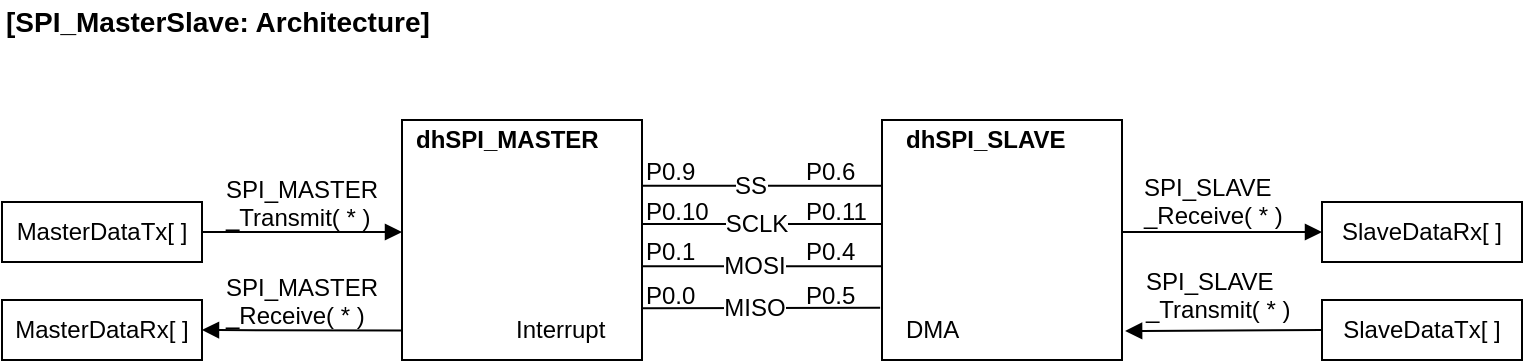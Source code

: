 <mxfile version="13.7.9" type="device" pages="5"><diagram id="0cd34823-0adc-030c-fc50-04e7ad278d8b" name="Architecture"><mxGraphModel dx="926" dy="632" grid="1" gridSize="10" guides="1" tooltips="1" connect="1" arrows="1" fold="1" page="1" pageScale="1" pageWidth="827" pageHeight="1169" background="#ffffff" math="0" shadow="0"><root><mxCell id="0"/><mxCell id="1" parent="0"/><mxCell id="77ba3788fcdbf0cc-1" value="" style="rounded=0;whiteSpace=wrap;html=1;shadow=0;glass=0;comic=0;strokeColor=#000000;strokeWidth=1;fillColor=none;fontFamily=Helvetica;fontSize=12;fontColor=#FF0000;align=center;" parent="1" vertex="1"><mxGeometry x="240" y="80" width="120" height="120" as="geometry"/></mxCell><mxCell id="77ba3788fcdbf0cc-2" value="" style="rounded=0;whiteSpace=wrap;html=1;shadow=0;glass=0;comic=0;strokeColor=#000000;strokeWidth=1;fillColor=none;fontFamily=Helvetica;fontSize=12;fontColor=#FF0000;align=center;" parent="1" vertex="1"><mxGeometry x="480" y="80" width="120" height="120" as="geometry"/></mxCell><mxCell id="77ba3788fcdbf0cc-3" value="" style="endArrow=none;html=1;strokeColor=#000000;strokeWidth=1;fontFamily=Helvetica;fontSize=12;fontColor=#FF0000;entryX=0;entryY=0.5;exitX=1;exitY=0.5;" parent="1" edge="1"><mxGeometry width="50" height="50" relative="1" as="geometry"><mxPoint x="360" y="132.047" as="sourcePoint"/><mxPoint x="480" y="132.047" as="targetPoint"/></mxGeometry></mxCell><mxCell id="77ba3788fcdbf0cc-9" value="SCLK" style="text;html=1;resizable=0;points=[];align=center;verticalAlign=middle;labelBackgroundColor=#ffffff;fontSize=12;fontFamily=Helvetica;fontColor=#000000;" parent="77ba3788fcdbf0cc-3" vertex="1" connectable="0"><mxGeometry x="-0.057" relative="1" as="geometry"><mxPoint as="offset"/></mxGeometry></mxCell><mxCell id="77ba3788fcdbf0cc-4" value="" style="endArrow=none;html=1;strokeColor=#000000;strokeWidth=1;fontFamily=Helvetica;fontSize=12;fontColor=#FF0000;entryX=-0.001;entryY=0.383;exitX=0.999;exitY=0.383;exitPerimeter=0;entryPerimeter=0;" parent="1" edge="1"><mxGeometry width="50" height="50" relative="1" as="geometry"><mxPoint x="359.767" y="112.86" as="sourcePoint"/><mxPoint x="479.767" y="112.86" as="targetPoint"/></mxGeometry></mxCell><mxCell id="77ba3788fcdbf0cc-8" value="SS" style="text;html=1;resizable=0;points=[];align=center;verticalAlign=middle;labelBackgroundColor=#ffffff;fontSize=12;fontFamily=Helvetica;fontColor=#000000;" parent="77ba3788fcdbf0cc-4" vertex="1" connectable="0"><mxGeometry x="-0.099" relative="1" as="geometry"><mxPoint as="offset"/></mxGeometry></mxCell><mxCell id="77ba3788fcdbf0cc-6" value="" style="endArrow=none;html=1;strokeColor=#000000;strokeWidth=1;fontFamily=Helvetica;fontSize=12;fontColor=#FF0000;entryX=0;entryY=0.75;exitX=1;exitY=0.75;" parent="1" edge="1"><mxGeometry width="50" height="50" relative="1" as="geometry"><mxPoint x="360" y="153.163" as="sourcePoint"/><mxPoint x="480" y="153.163" as="targetPoint"/></mxGeometry></mxCell><mxCell id="77ba3788fcdbf0cc-11" value="MOSI" style="text;html=1;resizable=0;points=[];align=center;verticalAlign=middle;labelBackgroundColor=#ffffff;fontSize=12;fontFamily=Helvetica;fontColor=#000000;" parent="77ba3788fcdbf0cc-6" vertex="1" connectable="0"><mxGeometry x="-0.072" relative="1" as="geometry"><mxPoint as="offset"/></mxGeometry></mxCell><mxCell id="77ba3788fcdbf0cc-7" value="" style="endArrow=none;html=1;strokeColor=#000000;strokeWidth=1;fontFamily=Helvetica;fontSize=12;fontColor=#FF0000;exitX=1.001;exitY=0.635;exitPerimeter=0;entryX=-0.008;entryY=0.633;entryPerimeter=0;" parent="1" edge="1"><mxGeometry width="50" height="50" relative="1" as="geometry"><mxPoint x="360.233" y="174.093" as="sourcePoint"/><mxPoint x="479.07" y="173.86" as="targetPoint"/></mxGeometry></mxCell><mxCell id="77ba3788fcdbf0cc-10" value="MISO" style="text;html=1;resizable=0;points=[];align=center;verticalAlign=middle;labelBackgroundColor=#ffffff;fontSize=12;fontFamily=Helvetica;fontColor=#000000;" parent="77ba3788fcdbf0cc-7" vertex="1" connectable="0"><mxGeometry x="-0.055" relative="1" as="geometry"><mxPoint as="offset"/></mxGeometry></mxCell><mxCell id="77ba3788fcdbf0cc-12" value="P0.9" style="text;html=1;resizable=0;points=[];autosize=1;align=left;verticalAlign=top;spacingTop=-4;fontSize=12;fontFamily=Helvetica;fontColor=#000000;" parent="1" vertex="1"><mxGeometry x="360" y="96" width="40" height="20" as="geometry"/></mxCell><mxCell id="77ba3788fcdbf0cc-13" value="P0.10" style="text;html=1;resizable=0;points=[];autosize=1;align=left;verticalAlign=top;spacingTop=-4;fontSize=12;fontFamily=Helvetica;fontColor=#000000;" parent="1" vertex="1"><mxGeometry x="360" y="116" width="50" height="20" as="geometry"/></mxCell><mxCell id="77ba3788fcdbf0cc-14" value="P0.0" style="text;html=1;resizable=0;points=[];autosize=1;align=left;verticalAlign=top;spacingTop=-4;fontSize=12;fontFamily=Helvetica;fontColor=#000000;" parent="1" vertex="1"><mxGeometry x="360" y="158" width="40" height="20" as="geometry"/></mxCell><mxCell id="77ba3788fcdbf0cc-15" value="P0.1" style="text;html=1;resizable=0;points=[];autosize=1;align=left;verticalAlign=top;spacingTop=-4;fontSize=12;fontFamily=Helvetica;fontColor=#000000;" parent="1" vertex="1"><mxGeometry x="360" y="136.116" width="40" height="20" as="geometry"/></mxCell><mxCell id="77ba3788fcdbf0cc-18" value="P0.6" style="text;html=1;resizable=0;points=[];autosize=1;align=left;verticalAlign=top;spacingTop=-4;fontSize=12;fontFamily=Helvetica;fontColor=#000000;" parent="1" vertex="1"><mxGeometry x="440" y="96" width="40" height="20" as="geometry"/></mxCell><mxCell id="77ba3788fcdbf0cc-19" value="P0.11" style="text;html=1;resizable=0;points=[];autosize=1;align=left;verticalAlign=top;spacingTop=-4;fontSize=12;fontFamily=Helvetica;fontColor=#000000;" parent="1" vertex="1"><mxGeometry x="440" y="116" width="50" height="20" as="geometry"/></mxCell><mxCell id="77ba3788fcdbf0cc-20" value="P0.5" style="text;html=1;resizable=0;points=[];autosize=1;align=left;verticalAlign=top;spacingTop=-4;fontSize=12;fontFamily=Helvetica;fontColor=#000000;" parent="1" vertex="1"><mxGeometry x="440" y="158" width="40" height="20" as="geometry"/></mxCell><mxCell id="77ba3788fcdbf0cc-21" value="P0.4" style="text;html=1;resizable=0;points=[];autosize=1;align=left;verticalAlign=top;spacingTop=-4;fontSize=12;fontFamily=Helvetica;fontColor=#000000;" parent="1" vertex="1"><mxGeometry x="440" y="136.116" width="40" height="20" as="geometry"/></mxCell><mxCell id="77ba3788fcdbf0cc-22" value="dhSPI_MASTER" style="text;html=1;resizable=0;points=[];autosize=1;align=left;verticalAlign=top;spacingTop=-4;fontSize=12;fontFamily=Helvetica;fontColor=#000000;fontStyle=1" parent="1" vertex="1"><mxGeometry x="245" y="80" width="110" height="20" as="geometry"/></mxCell><mxCell id="77ba3788fcdbf0cc-23" value="dhSPI_SLAVE" style="text;html=1;resizable=0;points=[];autosize=1;align=left;verticalAlign=top;spacingTop=-4;fontSize=12;fontFamily=Helvetica;fontColor=#000000;fontStyle=1" parent="1" vertex="1"><mxGeometry x="490" y="80" width="90" height="20" as="geometry"/></mxCell><mxCell id="77ba3788fcdbf0cc-28" style="edgeStyle=none;rounded=0;html=1;exitX=1;exitY=0.5;endArrow=block;endFill=1;jettySize=auto;orthogonalLoop=1;strokeColor=#000000;strokeWidth=1;fontFamily=Helvetica;fontSize=12;fontColor=#000000;" parent="1" source="77ba3788fcdbf0cc-24" edge="1"><mxGeometry relative="1" as="geometry"><mxPoint x="240" y="136" as="targetPoint"/></mxGeometry></mxCell><mxCell id="77ba3788fcdbf0cc-24" value="MasterDataTx[ ]" style="rounded=0;whiteSpace=wrap;html=1;shadow=0;glass=0;comic=0;strokeColor=#000000;strokeWidth=1;fillColor=none;fontFamily=Helvetica;fontSize=12;fontColor=#000000;align=center;" parent="1" vertex="1"><mxGeometry x="40" y="121" width="100" height="30" as="geometry"/></mxCell><mxCell id="77ba3788fcdbf0cc-25" value="MasterDataRx[ ]" style="rounded=0;whiteSpace=wrap;html=1;shadow=0;glass=0;comic=0;strokeColor=#000000;strokeWidth=1;fillColor=none;fontFamily=Helvetica;fontSize=12;fontColor=#000000;align=center;" parent="1" vertex="1"><mxGeometry x="40" y="170" width="100" height="30" as="geometry"/></mxCell><mxCell id="77ba3788fcdbf0cc-26" value="SlaveDataTx[ ]" style="rounded=0;whiteSpace=wrap;html=1;shadow=0;glass=0;comic=0;strokeColor=#000000;strokeWidth=1;fillColor=none;fontFamily=Helvetica;fontSize=12;fontColor=#000000;align=center;" parent="1" vertex="1"><mxGeometry x="700" y="170" width="100" height="30" as="geometry"/></mxCell><mxCell id="77ba3788fcdbf0cc-27" value="SlaveDataRx[ ]" style="rounded=0;whiteSpace=wrap;html=1;shadow=0;glass=0;comic=0;strokeColor=#000000;strokeWidth=1;fillColor=none;fontFamily=Helvetica;fontSize=12;fontColor=#000000;align=center;" parent="1" vertex="1"><mxGeometry x="700" y="121" width="100" height="30" as="geometry"/></mxCell><mxCell id="77ba3788fcdbf0cc-29" style="edgeStyle=none;rounded=0;html=1;entryX=0;entryY=0.5;endArrow=block;endFill=1;jettySize=auto;orthogonalLoop=1;strokeColor=#000000;strokeWidth=1;fontFamily=Helvetica;fontSize=12;fontColor=#000000;" parent="1" target="77ba3788fcdbf0cc-27" edge="1"><mxGeometry relative="1" as="geometry"><mxPoint x="600" y="136" as="sourcePoint"/><mxPoint x="269.724" y="146.241" as="targetPoint"/></mxGeometry></mxCell><mxCell id="77ba3788fcdbf0cc-30" style="edgeStyle=none;rounded=0;html=1;entryX=1;entryY=0.5;endArrow=block;endFill=1;jettySize=auto;orthogonalLoop=1;strokeColor=#000000;strokeWidth=1;fontFamily=Helvetica;fontSize=12;fontColor=#000000;exitX=0;exitY=0.877;exitPerimeter=0;" parent="1" source="77ba3788fcdbf0cc-1" target="77ba3788fcdbf0cc-25" edge="1"><mxGeometry relative="1" as="geometry"><mxPoint x="230" y="185" as="sourcePoint"/><mxPoint x="279.724" y="156.241" as="targetPoint"/></mxGeometry></mxCell><mxCell id="77ba3788fcdbf0cc-31" style="edgeStyle=none;rounded=0;html=1;exitX=0;exitY=0.5;entryX=1.013;entryY=0.879;entryPerimeter=0;endArrow=block;endFill=1;jettySize=auto;orthogonalLoop=1;strokeColor=#000000;strokeWidth=1;fontFamily=Helvetica;fontSize=12;fontColor=#000000;" parent="1" source="77ba3788fcdbf0cc-26" target="77ba3788fcdbf0cc-2" edge="1"><mxGeometry relative="1" as="geometry"><mxPoint x="209.724" y="166.241" as="sourcePoint"/><mxPoint x="289.724" y="166.241" as="targetPoint"/></mxGeometry></mxCell><mxCell id="77ba3788fcdbf0cc-32" value="DMA" style="text;html=1;resizable=0;points=[];autosize=1;align=left;verticalAlign=top;spacingTop=-4;fontSize=12;fontFamily=Helvetica;fontColor=#000000;fontStyle=0" parent="1" vertex="1"><mxGeometry x="490" y="175" width="40" height="20" as="geometry"/></mxCell><mxCell id="77ba3788fcdbf0cc-33" value="Interrupt" style="text;html=1;resizable=0;points=[];autosize=1;align=left;verticalAlign=top;spacingTop=-4;fontSize=12;fontFamily=Helvetica;fontColor=#000000;fontStyle=0" parent="1" vertex="1"><mxGeometry x="295" y="175" width="60" height="20" as="geometry"/></mxCell><mxCell id="77ba3788fcdbf0cc-34" value="SPI_SLAVE&lt;div&gt;_Receive( * )&lt;/div&gt;" style="text;html=1;resizable=0;points=[];autosize=1;align=left;verticalAlign=top;spacingTop=-4;fontSize=12;fontFamily=Helvetica;fontColor=#000000;" parent="1" vertex="1"><mxGeometry x="609" y="104" width="90" height="30" as="geometry"/></mxCell><mxCell id="77ba3788fcdbf0cc-35" value="SPI_MASTER&lt;div&gt;_Receive( * )&lt;/div&gt;" style="text;html=1;resizable=0;points=[];autosize=1;align=left;verticalAlign=top;spacingTop=-4;fontSize=12;fontFamily=Helvetica;fontColor=#000000;" parent="1" vertex="1"><mxGeometry x="150" y="154" width="90" height="30" as="geometry"/></mxCell><mxCell id="77ba3788fcdbf0cc-36" value="SPI_MASTER&lt;div&gt;_Transmit( * )&lt;/div&gt;" style="text;html=1;resizable=0;points=[];autosize=1;align=left;verticalAlign=top;spacingTop=-4;fontSize=12;fontFamily=Helvetica;fontColor=#000000;" parent="1" vertex="1"><mxGeometry x="150" y="105" width="90" height="30" as="geometry"/></mxCell><mxCell id="77ba3788fcdbf0cc-37" value="SPI_SLAVE&lt;div&gt;_Transmit( * )&lt;/div&gt;" style="text;html=1;resizable=0;points=[];autosize=1;align=left;verticalAlign=top;spacingTop=-4;fontSize=12;fontFamily=Helvetica;fontColor=#000000;" parent="1" vertex="1"><mxGeometry x="610" y="151" width="90" height="30" as="geometry"/></mxCell><mxCell id="77ba3788fcdbf0cc-5" value="[SPI_MasterSlave: Architecture]" style="text;html=1;resizable=0;points=[];autosize=1;align=left;verticalAlign=top;spacingTop=-4;fontSize=14;fontFamily=Helvetica;fontColor=#000000;fontStyle=1" parent="1" vertex="1"><mxGeometry x="40" y="20" width="210" height="20" as="geometry"/></mxCell></root></mxGraphModel></diagram><diagram id="d00c2090-4ac7-44c5-a6d2-f1868460b234" name="SLAVE_Ready"><mxGraphModel shadow="0" fold="1" math="0" pageScale="1" background="" pageWidth="827" pageHeight="1169"><root><mxCell id="0"/><mxCell id="1" parent="0"/><mxCell id="77ba3788fcdbf0cc-1" value="" style="rounded=0;whiteSpace=wrap;html=1;shadow=0;glass=0;comic=0;strokeColor=#000000;strokeWidth=1;fillColor=none;fontFamily=Helvetica;fontSize=12;fontColor=#FF0000;align=center;" vertex="1" parent="1"><mxGeometry x="240" y="80" width="120" height="120" as="geometry"/></mxCell><mxCell id="77ba3788fcdbf0cc-2" value="" style="rounded=0;whiteSpace=wrap;html=1;shadow=0;glass=0;comic=0;strokeColor=#000000;strokeWidth=1;fillColor=none;fontFamily=Helvetica;fontSize=12;fontColor=#FF0000;align=center;" vertex="1" parent="1"><mxGeometry x="480" y="80" width="120" height="120" as="geometry"/></mxCell><mxCell id="77ba3788fcdbf0cc-3" value="" style="endArrow=none;html=1;strokeColor=#000000;strokeWidth=1;fontFamily=Helvetica;fontSize=12;fontColor=#FF0000;entryX=0;entryY=0.5;exitX=1;exitY=0.5;" edge="1" parent="1"><mxGeometry width="50" height="50" relative="1" as="geometry"><mxPoint x="360" y="132.047" as="sourcePoint"/><mxPoint x="480" y="132.047" as="targetPoint"/></mxGeometry></mxCell><mxCell id="77ba3788fcdbf0cc-4" value="SCLK" style="text;html=1;resizable=0;points=[];align=center;verticalAlign=middle;labelBackgroundColor=#ffffff;fontSize=12;fontFamily=Helvetica;fontColor=#000000;" vertex="1" connectable="0" parent="77ba3788fcdbf0cc-3"><mxGeometry x="-0.057" relative="1" as="geometry"><mxPoint as="offset"/></mxGeometry></mxCell><mxCell id="77ba3788fcdbf0cc-5" value="" style="endArrow=none;html=1;strokeColor=#000000;strokeWidth=1;fontFamily=Helvetica;fontSize=12;fontColor=#FF0000;entryX=-0.001;entryY=0.383;exitX=0.999;exitY=0.383;exitPerimeter=0;entryPerimeter=0;" edge="1" parent="1"><mxGeometry width="50" height="50" relative="1" as="geometry"><mxPoint x="359.767" y="112.86" as="sourcePoint"/><mxPoint x="479.767" y="112.86" as="targetPoint"/></mxGeometry></mxCell><mxCell id="77ba3788fcdbf0cc-6" value="SS" style="text;html=1;resizable=0;points=[];align=center;verticalAlign=middle;labelBackgroundColor=#ffffff;fontSize=12;fontFamily=Helvetica;fontColor=#000000;" vertex="1" connectable="0" parent="77ba3788fcdbf0cc-5"><mxGeometry x="-0.099" relative="1" as="geometry"><mxPoint as="offset"/></mxGeometry></mxCell><mxCell id="77ba3788fcdbf0cc-7" value="" style="endArrow=none;html=1;strokeColor=#000000;strokeWidth=1;fontFamily=Helvetica;fontSize=12;fontColor=#FF0000;entryX=0;entryY=0.75;exitX=1;exitY=0.75;" edge="1" parent="1"><mxGeometry width="50" height="50" relative="1" as="geometry"><mxPoint x="360" y="153.163" as="sourcePoint"/><mxPoint x="480" y="153.163" as="targetPoint"/></mxGeometry></mxCell><mxCell id="77ba3788fcdbf0cc-8" value="MOSI" style="text;html=1;resizable=0;points=[];align=center;verticalAlign=middle;labelBackgroundColor=#ffffff;fontSize=12;fontFamily=Helvetica;fontColor=#000000;" vertex="1" connectable="0" parent="77ba3788fcdbf0cc-7"><mxGeometry x="-0.072" relative="1" as="geometry"><mxPoint as="offset"/></mxGeometry></mxCell><mxCell id="77ba3788fcdbf0cc-9" value="" style="endArrow=none;html=1;strokeColor=#000000;strokeWidth=1;fontFamily=Helvetica;fontSize=12;fontColor=#FF0000;exitX=1.001;exitY=0.635;exitPerimeter=0;entryX=-0.008;entryY=0.633;entryPerimeter=0;" edge="1" parent="1"><mxGeometry width="50" height="50" relative="1" as="geometry"><mxPoint x="360.233" y="174.093" as="sourcePoint"/><mxPoint x="479.07" y="173.86" as="targetPoint"/></mxGeometry></mxCell><mxCell id="77ba3788fcdbf0cc-10" value="MISO" style="text;html=1;resizable=0;points=[];align=center;verticalAlign=middle;labelBackgroundColor=#ffffff;fontSize=12;fontFamily=Helvetica;fontColor=#000000;" vertex="1" connectable="0" parent="77ba3788fcdbf0cc-9"><mxGeometry x="-0.055" relative="1" as="geometry"><mxPoint as="offset"/></mxGeometry></mxCell><mxCell id="77ba3788fcdbf0cc-19" value="dhSPI_MASTER" style="text;html=1;resizable=0;points=[];autosize=1;align=left;verticalAlign=top;spacingTop=-4;fontSize=12;fontFamily=Helvetica;fontColor=#000000;fontStyle=1" vertex="1" parent="1"><mxGeometry x="245" y="80" width="110" height="20" as="geometry"/></mxCell><mxCell id="77ba3788fcdbf0cc-20" value="dhSPI_SLAVE" style="text;html=1;resizable=0;points=[];autosize=1;align=left;verticalAlign=top;spacingTop=-4;fontSize=12;fontFamily=Helvetica;fontColor=#000000;fontStyle=1" vertex="1" parent="1"><mxGeometry x="490" y="80" width="90" height="20" as="geometry"/></mxCell><mxCell id="77ba3788fcdbf0cc-21" style="edgeStyle=none;rounded=0;html=1;exitX=1;exitY=0.5;endArrow=block;endFill=1;jettySize=auto;orthogonalLoop=1;strokeColor=#000000;strokeWidth=1;fontFamily=Helvetica;fontSize=12;fontColor=#000000;" edge="1" source="77ba3788fcdbf0cc-22" parent="1"><mxGeometry relative="1" as="geometry"><mxPoint x="240" y="136" as="targetPoint"/></mxGeometry></mxCell><mxCell id="77ba3788fcdbf0cc-22" value="MasterDataTx[ ]" style="rounded=0;whiteSpace=wrap;html=1;shadow=0;glass=0;comic=0;strokeColor=#000000;strokeWidth=1;fillColor=none;fontFamily=Helvetica;fontSize=12;fontColor=#000000;align=center;" vertex="1" parent="1"><mxGeometry x="40" y="121" width="100" height="30" as="geometry"/></mxCell><mxCell id="77ba3788fcdbf0cc-23" value="MasterDataRx[ ]" style="rounded=0;whiteSpace=wrap;html=1;shadow=0;glass=0;comic=0;strokeColor=#000000;strokeWidth=1;fillColor=none;fontFamily=Helvetica;fontSize=12;fontColor=#000000;align=center;" vertex="1" parent="1"><mxGeometry x="40" y="170" width="100" height="30" as="geometry"/></mxCell><mxCell id="77ba3788fcdbf0cc-24" value="SlaveDataTx[ ]" style="rounded=0;whiteSpace=wrap;html=1;shadow=0;glass=0;comic=0;strokeColor=#000000;strokeWidth=1;fillColor=none;fontFamily=Helvetica;fontSize=12;fontColor=#000000;align=center;" vertex="1" parent="1"><mxGeometry x="700" y="170" width="100" height="30" as="geometry"/></mxCell><mxCell id="77ba3788fcdbf0cc-25" value="SlaveDataRx[ ]" style="rounded=0;whiteSpace=wrap;html=1;shadow=0;glass=0;comic=0;strokeColor=#000000;strokeWidth=1;fillColor=none;fontFamily=Helvetica;fontSize=12;fontColor=#000000;align=center;" vertex="1" parent="1"><mxGeometry x="700" y="121" width="100" height="30" as="geometry"/></mxCell><mxCell id="77ba3788fcdbf0cc-26" style="edgeStyle=none;rounded=0;html=1;entryX=0;entryY=0.5;endArrow=block;endFill=1;jettySize=auto;orthogonalLoop=1;strokeColor=#000000;strokeWidth=1;fontFamily=Helvetica;fontSize=12;fontColor=#000000;" edge="1" target="77ba3788fcdbf0cc-25" parent="1"><mxGeometry relative="1" as="geometry"><mxPoint x="600" y="136" as="sourcePoint"/><mxPoint x="269.724" y="146.241" as="targetPoint"/></mxGeometry></mxCell><mxCell id="77ba3788fcdbf0cc-27" style="edgeStyle=none;rounded=0;html=1;entryX=1;entryY=0.5;endArrow=block;endFill=1;jettySize=auto;orthogonalLoop=1;strokeColor=#000000;strokeWidth=1;fontFamily=Helvetica;fontSize=12;fontColor=#000000;exitX=0;exitY=0.877;exitPerimeter=0;" edge="1" source="77ba3788fcdbf0cc-1" target="77ba3788fcdbf0cc-23" parent="1"><mxGeometry relative="1" as="geometry"><mxPoint x="230" y="185" as="sourcePoint"/><mxPoint x="279.724" y="156.241" as="targetPoint"/></mxGeometry></mxCell><mxCell id="77ba3788fcdbf0cc-28" style="edgeStyle=none;rounded=0;html=1;exitX=0;exitY=0.5;entryX=1.013;entryY=0.879;entryPerimeter=0;endArrow=block;endFill=1;jettySize=auto;orthogonalLoop=1;strokeColor=#000000;strokeWidth=1;fontFamily=Helvetica;fontSize=12;fontColor=#000000;" edge="1" source="77ba3788fcdbf0cc-24" target="77ba3788fcdbf0cc-2" parent="1"><mxGeometry relative="1" as="geometry"><mxPoint x="209.724" y="166.241" as="sourcePoint"/><mxPoint x="289.724" y="166.241" as="targetPoint"/></mxGeometry></mxCell><mxCell id="77ba3788fcdbf0cc-29" value="DMA" style="text;html=1;resizable=0;points=[];autosize=1;align=left;verticalAlign=top;spacingTop=-4;fontSize=12;fontFamily=Helvetica;fontColor=#000000;fontStyle=0" vertex="1" parent="1"><mxGeometry x="490" y="175" width="40" height="20" as="geometry"/></mxCell><mxCell id="77ba3788fcdbf0cc-30" value="Interrupt" style="text;html=1;resizable=0;points=[];autosize=1;align=left;verticalAlign=top;spacingTop=-4;fontSize=12;fontFamily=Helvetica;fontColor=#000000;fontStyle=0" vertex="1" parent="1"><mxGeometry x="295" y="175" width="60" height="20" as="geometry"/></mxCell><mxCell id="77ba3788fcdbf0cc-31" value="SPI_SLAVE&lt;div&gt;_Receive( * )&lt;/div&gt;" style="text;html=1;resizable=0;points=[];autosize=1;align=left;verticalAlign=top;spacingTop=-4;fontSize=12;fontFamily=Helvetica;fontColor=#000000;" vertex="1" parent="1"><mxGeometry x="609" y="104" width="90" height="30" as="geometry"/></mxCell><mxCell id="77ba3788fcdbf0cc-34" value="SPI_SLAVE&lt;div&gt;_Transmit( * )&lt;/div&gt;" style="text;html=1;resizable=0;points=[];autosize=1;align=left;verticalAlign=top;spacingTop=-4;fontSize=12;fontFamily=Helvetica;fontColor=#000000;" vertex="1" parent="1"><mxGeometry x="610" y="151" width="90" height="30" as="geometry"/></mxCell><mxCell id="77ba3788fcdbf0cc-36" style="edgeStyle=none;rounded=0;html=1;exitX=1.013;exitY=0.882;entryX=0.99;entryY=0.79;entryPerimeter=0;endArrow=block;endFill=1;jettySize=auto;orthogonalLoop=1;strokeColor=#000000;strokeWidth=1;fontFamily=Helvetica;fontSize=12;fontColor=#000000;dashed=1;dashPattern=1 1;exitPerimeter=0;" edge="1" parent="1" source="77ba3788fcdbf0cc-2"><mxGeometry relative="1" as="geometry"><mxPoint x="588" y="310" as="sourcePoint"/><mxPoint x="480" y="173.667" as="targetPoint"/></mxGeometry></mxCell><mxCell id="77ba3788fcdbf0cc-37" style="edgeStyle=none;rounded=0;html=1;endArrow=block;endFill=1;jettySize=auto;orthogonalLoop=1;strokeColor=#000000;strokeWidth=1;fontFamily=Helvetica;fontSize=12;fontColor=#000000;entryX=0.998;entryY=0.473;exitX=0.99;exitY=0.834;exitPerimeter=0;entryPerimeter=0;dashed=1;dashPattern=1 1;" edge="1" parent="1" target="77ba3788fcdbf0cc-2"><mxGeometry relative="1" as="geometry"><mxPoint x="480" y="152.833" as="sourcePoint"/><mxPoint x="622" y="205" as="targetPoint"/></mxGeometry></mxCell><mxCell id="77ba3788fcdbf0cc-11" value="[SPI_MasterSlave: Make Slave node ready]" style="text;html=1;resizable=0;points=[];autosize=1;align=left;verticalAlign=top;spacingTop=-4;fontSize=14;fontFamily=Helvetica;fontColor=#000000;fontStyle=1" vertex="1" parent="1"><mxGeometry x="40" y="20" width="290" height="20" as="geometry"/></mxCell></root></mxGraphModel></diagram><diagram id="89ef0e85-dad4-d74b-9430-39e916249c5f" name="MASTER_Transmit"><mxGraphModel dx="860" dy="517" grid="1" gridSize="10" guides="1" tooltips="1" connect="1" arrows="1" fold="1" page="1" pageScale="1" pageWidth="827" pageHeight="1169" math="0" shadow="0"><root><mxCell id="0"/><mxCell id="1" parent="0"/><mxCell id="77ba3788fcdbf0cc-1" value="" style="rounded=0;whiteSpace=wrap;html=1;shadow=0;glass=0;comic=0;strokeColor=#000000;strokeWidth=1;fillColor=none;fontFamily=Helvetica;fontSize=12;fontColor=#FF0000;align=center;" vertex="1" parent="1"><mxGeometry x="240" y="80" width="120" height="120" as="geometry"/></mxCell><mxCell id="77ba3788fcdbf0cc-2" value="" style="rounded=0;whiteSpace=wrap;html=1;shadow=0;glass=0;comic=0;strokeColor=#000000;strokeWidth=1;fillColor=none;fontFamily=Helvetica;fontSize=12;fontColor=#FF0000;align=center;" vertex="1" parent="1"><mxGeometry x="480" y="80" width="120" height="120" as="geometry"/></mxCell><mxCell id="77ba3788fcdbf0cc-3" value="" style="endArrow=none;html=1;strokeColor=#000000;strokeWidth=1;fontFamily=Helvetica;fontSize=12;fontColor=#FF0000;entryX=0;entryY=0.5;exitX=1;exitY=0.5;" edge="1" parent="1"><mxGeometry width="50" height="50" relative="1" as="geometry"><mxPoint x="360" y="132.047" as="sourcePoint"/><mxPoint x="480" y="132.047" as="targetPoint"/></mxGeometry></mxCell><mxCell id="77ba3788fcdbf0cc-4" value="SCLK" style="text;html=1;resizable=0;points=[];align=center;verticalAlign=middle;labelBackgroundColor=#ffffff;fontSize=12;fontFamily=Helvetica;fontColor=#000000;" vertex="1" connectable="0" parent="77ba3788fcdbf0cc-3"><mxGeometry x="-0.057" relative="1" as="geometry"><mxPoint as="offset"/></mxGeometry></mxCell><mxCell id="77ba3788fcdbf0cc-5" value="" style="endArrow=none;html=1;strokeColor=#000000;strokeWidth=1;fontFamily=Helvetica;fontSize=12;fontColor=#FF0000;entryX=-0.001;entryY=0.383;exitX=0.999;exitY=0.383;exitPerimeter=0;entryPerimeter=0;" edge="1" parent="1"><mxGeometry width="50" height="50" relative="1" as="geometry"><mxPoint x="359.767" y="112.86" as="sourcePoint"/><mxPoint x="479.767" y="112.86" as="targetPoint"/></mxGeometry></mxCell><mxCell id="77ba3788fcdbf0cc-6" value="SS" style="text;html=1;resizable=0;points=[];align=center;verticalAlign=middle;labelBackgroundColor=#ffffff;fontSize=12;fontFamily=Helvetica;fontColor=#000000;" vertex="1" connectable="0" parent="77ba3788fcdbf0cc-5"><mxGeometry x="-0.099" relative="1" as="geometry"><mxPoint as="offset"/></mxGeometry></mxCell><mxCell id="77ba3788fcdbf0cc-7" value="" style="endArrow=none;html=1;strokeColor=#000000;strokeWidth=1;fontFamily=Helvetica;fontSize=12;fontColor=#FF0000;entryX=0;entryY=0.75;exitX=1;exitY=0.75;" edge="1" parent="1"><mxGeometry width="50" height="50" relative="1" as="geometry"><mxPoint x="360" y="153.163" as="sourcePoint"/><mxPoint x="480" y="153.163" as="targetPoint"/></mxGeometry></mxCell><mxCell id="77ba3788fcdbf0cc-8" value="MOSI" style="text;html=1;resizable=0;points=[];align=center;verticalAlign=middle;labelBackgroundColor=#ffffff;fontSize=12;fontFamily=Helvetica;fontColor=#000000;" vertex="1" connectable="0" parent="77ba3788fcdbf0cc-7"><mxGeometry x="-0.072" relative="1" as="geometry"><mxPoint as="offset"/></mxGeometry></mxCell><mxCell id="77ba3788fcdbf0cc-9" value="" style="endArrow=none;html=1;strokeColor=#000000;strokeWidth=1;fontFamily=Helvetica;fontSize=12;fontColor=#FF0000;exitX=1.001;exitY=0.635;exitPerimeter=0;entryX=-0.008;entryY=0.633;entryPerimeter=0;" edge="1" parent="1"><mxGeometry width="50" height="50" relative="1" as="geometry"><mxPoint x="360.233" y="174.093" as="sourcePoint"/><mxPoint x="479.07" y="173.86" as="targetPoint"/></mxGeometry></mxCell><mxCell id="77ba3788fcdbf0cc-10" value="MISO" style="text;html=1;resizable=0;points=[];align=center;verticalAlign=middle;labelBackgroundColor=#ffffff;fontSize=12;fontFamily=Helvetica;fontColor=#000000;" vertex="1" connectable="0" parent="77ba3788fcdbf0cc-9"><mxGeometry x="-0.055" relative="1" as="geometry"><mxPoint as="offset"/></mxGeometry></mxCell><mxCell id="77ba3788fcdbf0cc-11" value="dhSPI_MASTER" style="text;html=1;resizable=0;points=[];autosize=1;align=left;verticalAlign=top;spacingTop=-4;fontSize=12;fontFamily=Helvetica;fontColor=#000000;fontStyle=1" vertex="1" parent="1"><mxGeometry x="245" y="80" width="110" height="20" as="geometry"/></mxCell><mxCell id="77ba3788fcdbf0cc-12" value="dhSPI_SLAVE" style="text;html=1;resizable=0;points=[];autosize=1;align=left;verticalAlign=top;spacingTop=-4;fontSize=12;fontFamily=Helvetica;fontColor=#000000;fontStyle=1" vertex="1" parent="1"><mxGeometry x="490" y="80" width="90" height="20" as="geometry"/></mxCell><mxCell id="77ba3788fcdbf0cc-13" style="edgeStyle=none;rounded=0;html=1;exitX=1;exitY=0.5;endArrow=block;endFill=1;jettySize=auto;orthogonalLoop=1;strokeColor=#000000;strokeWidth=1;fontFamily=Helvetica;fontSize=12;fontColor=#000000;" edge="1" source="77ba3788fcdbf0cc-14" parent="1"><mxGeometry relative="1" as="geometry"><mxPoint x="240" y="136" as="targetPoint"/></mxGeometry></mxCell><mxCell id="77ba3788fcdbf0cc-14" value="MasterDataTx[ ]" style="rounded=0;whiteSpace=wrap;html=1;shadow=0;glass=0;comic=0;strokeColor=#000000;strokeWidth=1;fillColor=none;fontFamily=Helvetica;fontSize=12;fontColor=#000000;align=center;" vertex="1" parent="1"><mxGeometry x="40" y="121" width="100" height="30" as="geometry"/></mxCell><mxCell id="77ba3788fcdbf0cc-15" value="MasterDataRx[ ]" style="rounded=0;whiteSpace=wrap;html=1;shadow=0;glass=0;comic=0;strokeColor=#000000;strokeWidth=1;fillColor=none;fontFamily=Helvetica;fontSize=12;fontColor=#000000;align=center;" vertex="1" parent="1"><mxGeometry x="40" y="170" width="100" height="30" as="geometry"/></mxCell><mxCell id="77ba3788fcdbf0cc-16" value="SlaveDataTx[ ]" style="rounded=0;whiteSpace=wrap;html=1;shadow=0;glass=0;comic=0;strokeColor=#000000;strokeWidth=1;fillColor=none;fontFamily=Helvetica;fontSize=12;fontColor=#000000;align=center;" vertex="1" parent="1"><mxGeometry x="700" y="170" width="100" height="30" as="geometry"/></mxCell><mxCell id="77ba3788fcdbf0cc-17" value="SlaveDataRx[ ]" style="rounded=0;whiteSpace=wrap;html=1;shadow=0;glass=0;comic=0;strokeColor=#000000;strokeWidth=1;fillColor=none;fontFamily=Helvetica;fontSize=12;fontColor=#000000;align=center;" vertex="1" parent="1"><mxGeometry x="700" y="121" width="100" height="30" as="geometry"/></mxCell><mxCell id="77ba3788fcdbf0cc-18" style="edgeStyle=none;rounded=0;html=1;entryX=0;entryY=0.5;endArrow=block;endFill=1;jettySize=auto;orthogonalLoop=1;strokeColor=#000000;strokeWidth=1;fontFamily=Helvetica;fontSize=12;fontColor=#000000;" edge="1" target="77ba3788fcdbf0cc-17" parent="1"><mxGeometry relative="1" as="geometry"><mxPoint x="600" y="136" as="sourcePoint"/><mxPoint x="269.724" y="146.241" as="targetPoint"/></mxGeometry></mxCell><mxCell id="77ba3788fcdbf0cc-20" style="edgeStyle=none;rounded=0;html=1;exitX=0;exitY=0.5;entryX=1.013;entryY=0.879;entryPerimeter=0;endArrow=block;endFill=1;jettySize=auto;orthogonalLoop=1;strokeColor=#000000;strokeWidth=1;fontFamily=Helvetica;fontSize=12;fontColor=#000000;" edge="1" source="77ba3788fcdbf0cc-16" target="77ba3788fcdbf0cc-2" parent="1"><mxGeometry relative="1" as="geometry"><mxPoint x="209.724" y="166.241" as="sourcePoint"/><mxPoint x="289.724" y="166.241" as="targetPoint"/></mxGeometry></mxCell><mxCell id="77ba3788fcdbf0cc-21" value="DMA" style="text;html=1;resizable=0;points=[];autosize=1;align=left;verticalAlign=top;spacingTop=-4;fontSize=12;fontFamily=Helvetica;fontColor=#000000;fontStyle=0" vertex="1" parent="1"><mxGeometry x="490" y="175" width="40" height="20" as="geometry"/></mxCell><mxCell id="77ba3788fcdbf0cc-22" value="Interrupt" style="text;html=1;resizable=0;points=[];autosize=1;align=left;verticalAlign=top;spacingTop=-4;fontSize=12;fontFamily=Helvetica;fontColor=#000000;fontStyle=0" vertex="1" parent="1"><mxGeometry x="295" y="175" width="60" height="20" as="geometry"/></mxCell><mxCell id="77ba3788fcdbf0cc-23" value="SPI_SLAVE&lt;div&gt;_Receive( * )&lt;/div&gt;" style="text;html=1;resizable=0;points=[];autosize=1;align=left;verticalAlign=top;spacingTop=-4;fontSize=12;fontFamily=Helvetica;fontColor=#000000;" vertex="1" parent="1"><mxGeometry x="609" y="104" width="90" height="30" as="geometry"/></mxCell><mxCell id="77ba3788fcdbf0cc-24" value="SPI_SLAVE&lt;div&gt;_Transmit( * )&lt;/div&gt;" style="text;html=1;resizable=0;points=[];autosize=1;align=left;verticalAlign=top;spacingTop=-4;fontSize=12;fontFamily=Helvetica;fontColor=#000000;" vertex="1" parent="1"><mxGeometry x="610" y="151" width="90" height="30" as="geometry"/></mxCell><mxCell id="77ba3788fcdbf0cc-25" style="edgeStyle=none;rounded=0;html=1;exitX=1.013;exitY=0.882;entryX=0.99;entryY=0.79;entryPerimeter=0;endArrow=block;endFill=1;jettySize=auto;orthogonalLoop=1;strokeColor=#000000;strokeWidth=1;fontFamily=Helvetica;fontSize=12;fontColor=#000000;dashed=1;dashPattern=1 1;exitPerimeter=0;" edge="1" source="77ba3788fcdbf0cc-2" parent="1"><mxGeometry relative="1" as="geometry"><mxPoint x="588" y="310" as="sourcePoint"/><mxPoint x="480" y="173.667" as="targetPoint"/></mxGeometry></mxCell><mxCell id="77ba3788fcdbf0cc-26" style="edgeStyle=none;rounded=0;html=1;endArrow=block;endFill=1;jettySize=auto;orthogonalLoop=1;strokeColor=#000000;strokeWidth=1;fontFamily=Helvetica;fontSize=12;fontColor=#000000;entryX=0.998;entryY=0.473;exitX=0.99;exitY=0.834;exitPerimeter=0;entryPerimeter=0;dashed=1;dashPattern=1 1;" edge="1" target="77ba3788fcdbf0cc-2" parent="1"><mxGeometry relative="1" as="geometry"><mxPoint x="480" y="152.833" as="sourcePoint"/><mxPoint x="622" y="205" as="targetPoint"/></mxGeometry></mxCell><mxCell id="77ba3788fcdbf0cc-27" value="SPI_MASTER&lt;div&gt;_Transmit( * )&lt;/div&gt;" style="text;html=1;resizable=0;points=[];autosize=1;align=left;verticalAlign=top;spacingTop=-4;fontSize=12;fontFamily=Helvetica;fontColor=#000000;" vertex="1" parent="1"><mxGeometry x="150" y="104" width="90" height="30" as="geometry"/></mxCell><mxCell id="77ba3788fcdbf0cc-28" style="edgeStyle=none;rounded=0;html=1;endArrow=block;endFill=1;jettySize=auto;orthogonalLoop=1;strokeColor=#000000;strokeWidth=1;fontFamily=Helvetica;fontSize=12;fontColor=#000000;entryX=0.997;entryY=0.59;exitX=0.996;exitY=1.06;exitPerimeter=0;entryPerimeter=0;dashed=1;dashPattern=1 1;" edge="1" parent="1" source="77ba3788fcdbf0cc-27" target="77ba3788fcdbf0cc-1"><mxGeometry relative="1" as="geometry"><mxPoint x="490" y="162.833" as="sourcePoint"/><mxPoint x="610" y="147" as="targetPoint"/></mxGeometry></mxCell><mxCell id="77ba3788fcdbf0cc-19" value="[SPI_MasterSlave: Master Trasnmit]" style="text;html=1;resizable=0;points=[];autosize=1;align=left;verticalAlign=top;spacingTop=-4;fontSize=14;fontFamily=Helvetica;fontColor=#000000;fontStyle=1" vertex="1" parent="1"><mxGeometry x="40" y="20" width="240" height="20" as="geometry"/></mxCell></root></mxGraphModel></diagram><diagram id="8fde9388-1905-b974-0e69-25b80072e447" name="MASTER_Receive"><mxGraphModel dx="860" dy="517" grid="1" gridSize="10" guides="1" tooltips="1" connect="1" arrows="1" fold="1" page="1" pageScale="1" pageWidth="827" pageHeight="1169" math="0" shadow="0"><root><mxCell id="0"/><mxCell id="1" parent="0"/><mxCell id="77ba3788fcdbf0cc-1" value="" style="rounded=0;whiteSpace=wrap;html=1;shadow=0;glass=0;comic=0;strokeColor=#000000;strokeWidth=1;fillColor=none;fontFamily=Helvetica;fontSize=12;fontColor=#FF0000;align=center;" vertex="1" parent="1"><mxGeometry x="240" y="80" width="120" height="120" as="geometry"/></mxCell><mxCell id="77ba3788fcdbf0cc-2" value="" style="rounded=0;whiteSpace=wrap;html=1;shadow=0;glass=0;comic=0;strokeColor=#000000;strokeWidth=1;fillColor=none;fontFamily=Helvetica;fontSize=12;fontColor=#FF0000;align=center;" vertex="1" parent="1"><mxGeometry x="480" y="80" width="120" height="120" as="geometry"/></mxCell><mxCell id="77ba3788fcdbf0cc-3" value="" style="endArrow=none;html=1;strokeColor=#000000;strokeWidth=1;fontFamily=Helvetica;fontSize=12;fontColor=#FF0000;entryX=0;entryY=0.5;exitX=1;exitY=0.5;" edge="1" parent="1"><mxGeometry width="50" height="50" relative="1" as="geometry"><mxPoint x="360" y="132.047" as="sourcePoint"/><mxPoint x="480" y="132.047" as="targetPoint"/></mxGeometry></mxCell><mxCell id="77ba3788fcdbf0cc-4" value="SCLK" style="text;html=1;resizable=0;points=[];align=center;verticalAlign=middle;labelBackgroundColor=#ffffff;fontSize=12;fontFamily=Helvetica;fontColor=#000000;" vertex="1" connectable="0" parent="77ba3788fcdbf0cc-3"><mxGeometry x="-0.057" relative="1" as="geometry"><mxPoint as="offset"/></mxGeometry></mxCell><mxCell id="77ba3788fcdbf0cc-5" value="" style="endArrow=none;html=1;strokeColor=#000000;strokeWidth=1;fontFamily=Helvetica;fontSize=12;fontColor=#FF0000;entryX=-0.001;entryY=0.383;exitX=0.999;exitY=0.383;exitPerimeter=0;entryPerimeter=0;" edge="1" parent="1"><mxGeometry width="50" height="50" relative="1" as="geometry"><mxPoint x="359.767" y="112.86" as="sourcePoint"/><mxPoint x="479.767" y="112.86" as="targetPoint"/></mxGeometry></mxCell><mxCell id="77ba3788fcdbf0cc-6" value="SS" style="text;html=1;resizable=0;points=[];align=center;verticalAlign=middle;labelBackgroundColor=#ffffff;fontSize=12;fontFamily=Helvetica;fontColor=#000000;" vertex="1" connectable="0" parent="77ba3788fcdbf0cc-5"><mxGeometry x="-0.099" relative="1" as="geometry"><mxPoint as="offset"/></mxGeometry></mxCell><mxCell id="77ba3788fcdbf0cc-7" value="" style="endArrow=none;html=1;strokeColor=#000000;strokeWidth=1;fontFamily=Helvetica;fontSize=12;fontColor=#FF0000;entryX=0;entryY=0.75;exitX=1;exitY=0.75;" edge="1" parent="1"><mxGeometry width="50" height="50" relative="1" as="geometry"><mxPoint x="360" y="153.163" as="sourcePoint"/><mxPoint x="480" y="153.163" as="targetPoint"/></mxGeometry></mxCell><mxCell id="77ba3788fcdbf0cc-8" value="MOSI" style="text;html=1;resizable=0;points=[];align=center;verticalAlign=middle;labelBackgroundColor=#ffffff;fontSize=12;fontFamily=Helvetica;fontColor=#000000;" vertex="1" connectable="0" parent="77ba3788fcdbf0cc-7"><mxGeometry x="-0.072" relative="1" as="geometry"><mxPoint as="offset"/></mxGeometry></mxCell><mxCell id="77ba3788fcdbf0cc-9" value="" style="endArrow=none;html=1;strokeColor=#000000;strokeWidth=1;fontFamily=Helvetica;fontSize=12;fontColor=#FF0000;exitX=1.001;exitY=0.635;exitPerimeter=0;entryX=-0.008;entryY=0.633;entryPerimeter=0;" edge="1" parent="1"><mxGeometry width="50" height="50" relative="1" as="geometry"><mxPoint x="360.233" y="174.093" as="sourcePoint"/><mxPoint x="479.07" y="173.86" as="targetPoint"/></mxGeometry></mxCell><mxCell id="77ba3788fcdbf0cc-10" value="MISO" style="text;html=1;resizable=0;points=[];align=center;verticalAlign=middle;labelBackgroundColor=#ffffff;fontSize=12;fontFamily=Helvetica;fontColor=#000000;" vertex="1" connectable="0" parent="77ba3788fcdbf0cc-9"><mxGeometry x="-0.055" relative="1" as="geometry"><mxPoint as="offset"/></mxGeometry></mxCell><mxCell id="77ba3788fcdbf0cc-11" value="dhSPI_MASTER" style="text;html=1;resizable=0;points=[];autosize=1;align=left;verticalAlign=top;spacingTop=-4;fontSize=12;fontFamily=Helvetica;fontColor=#000000;fontStyle=1" vertex="1" parent="1"><mxGeometry x="245" y="80" width="110" height="20" as="geometry"/></mxCell><mxCell id="77ba3788fcdbf0cc-12" value="dhSPI_SLAVE" style="text;html=1;resizable=0;points=[];autosize=1;align=left;verticalAlign=top;spacingTop=-4;fontSize=12;fontFamily=Helvetica;fontColor=#000000;fontStyle=1" vertex="1" parent="1"><mxGeometry x="490" y="80" width="90" height="20" as="geometry"/></mxCell><mxCell id="77ba3788fcdbf0cc-14" value="MasterDataTx[ ]" style="rounded=0;whiteSpace=wrap;html=1;shadow=0;glass=0;comic=0;strokeColor=#000000;strokeWidth=1;fillColor=none;fontFamily=Helvetica;fontSize=12;fontColor=#000000;align=center;" vertex="1" parent="1"><mxGeometry x="40" y="121" width="100" height="30" as="geometry"/></mxCell><mxCell id="77ba3788fcdbf0cc-15" value="MasterDataRx[ ]" style="rounded=0;whiteSpace=wrap;html=1;shadow=0;glass=0;comic=0;strokeColor=#000000;strokeWidth=1;fillColor=none;fontFamily=Helvetica;fontSize=12;fontColor=#000000;align=center;" vertex="1" parent="1"><mxGeometry x="40" y="170" width="100" height="30" as="geometry"/></mxCell><mxCell id="77ba3788fcdbf0cc-16" value="SlaveDataTx[ ]" style="rounded=0;whiteSpace=wrap;html=1;shadow=0;glass=0;comic=0;strokeColor=#000000;strokeWidth=1;fillColor=none;fontFamily=Helvetica;fontSize=12;fontColor=#000000;align=center;" vertex="1" parent="1"><mxGeometry x="700" y="170" width="100" height="30" as="geometry"/></mxCell><mxCell id="77ba3788fcdbf0cc-17" value="SlaveDataRx[ ]" style="rounded=0;whiteSpace=wrap;html=1;shadow=0;glass=0;comic=0;strokeColor=#000000;strokeWidth=1;fillColor=none;fontFamily=Helvetica;fontSize=12;fontColor=#000000;align=center;" vertex="1" parent="1"><mxGeometry x="700" y="121" width="100" height="30" as="geometry"/></mxCell><mxCell id="77ba3788fcdbf0cc-18" style="edgeStyle=none;rounded=0;html=1;entryX=0;entryY=0.5;endArrow=block;endFill=1;jettySize=auto;orthogonalLoop=1;strokeColor=#000000;strokeWidth=1;fontFamily=Helvetica;fontSize=12;fontColor=#000000;" edge="1" target="77ba3788fcdbf0cc-17" parent="1"><mxGeometry relative="1" as="geometry"><mxPoint x="600" y="136" as="sourcePoint"/><mxPoint x="269.724" y="146.241" as="targetPoint"/></mxGeometry></mxCell><mxCell id="77ba3788fcdbf0cc-19" style="edgeStyle=none;rounded=0;html=1;entryX=1;entryY=0.5;endArrow=block;endFill=1;jettySize=auto;orthogonalLoop=1;strokeColor=#000000;strokeWidth=1;fontFamily=Helvetica;fontSize=12;fontColor=#000000;exitX=0;exitY=0.877;exitPerimeter=0;" edge="1" source="77ba3788fcdbf0cc-1" target="77ba3788fcdbf0cc-15" parent="1"><mxGeometry relative="1" as="geometry"><mxPoint x="230" y="185" as="sourcePoint"/><mxPoint x="279.724" y="156.241" as="targetPoint"/></mxGeometry></mxCell><mxCell id="77ba3788fcdbf0cc-20" style="edgeStyle=none;rounded=0;html=1;exitX=0;exitY=0.5;entryX=1.013;entryY=0.879;entryPerimeter=0;endArrow=block;endFill=1;jettySize=auto;orthogonalLoop=1;strokeColor=#000000;strokeWidth=1;fontFamily=Helvetica;fontSize=12;fontColor=#000000;" edge="1" source="77ba3788fcdbf0cc-16" target="77ba3788fcdbf0cc-2" parent="1"><mxGeometry relative="1" as="geometry"><mxPoint x="209.724" y="166.241" as="sourcePoint"/><mxPoint x="289.724" y="166.241" as="targetPoint"/></mxGeometry></mxCell><mxCell id="77ba3788fcdbf0cc-21" value="DMA" style="text;html=1;resizable=0;points=[];autosize=1;align=left;verticalAlign=top;spacingTop=-4;fontSize=12;fontFamily=Helvetica;fontColor=#000000;fontStyle=0" vertex="1" parent="1"><mxGeometry x="490" y="175" width="40" height="20" as="geometry"/></mxCell><mxCell id="77ba3788fcdbf0cc-23" value="SPI_SLAVE&lt;div&gt;_Receive( * )&lt;/div&gt;" style="text;html=1;resizable=0;points=[];autosize=1;align=left;verticalAlign=top;spacingTop=-4;fontSize=12;fontFamily=Helvetica;fontColor=#000000;" vertex="1" parent="1"><mxGeometry x="609" y="104" width="90" height="30" as="geometry"/></mxCell><mxCell id="77ba3788fcdbf0cc-24" value="SPI_SLAVE&lt;div&gt;_Transmit( * )&lt;/div&gt;" style="text;html=1;resizable=0;points=[];autosize=1;align=left;verticalAlign=top;spacingTop=-4;fontSize=12;fontFamily=Helvetica;fontColor=#000000;" vertex="1" parent="1"><mxGeometry x="610" y="151" width="90" height="30" as="geometry"/></mxCell><mxCell id="77ba3788fcdbf0cc-25" style="edgeStyle=none;rounded=0;html=1;exitX=1.013;exitY=0.882;entryX=0.99;entryY=0.79;entryPerimeter=0;endArrow=block;endFill=1;jettySize=auto;orthogonalLoop=1;strokeColor=#000000;strokeWidth=1;fontFamily=Helvetica;fontSize=12;fontColor=#000000;dashed=1;dashPattern=1 1;exitPerimeter=0;" edge="1" source="77ba3788fcdbf0cc-2" parent="1"><mxGeometry relative="1" as="geometry"><mxPoint x="588" y="310" as="sourcePoint"/><mxPoint x="480" y="173.667" as="targetPoint"/></mxGeometry></mxCell><mxCell id="77ba3788fcdbf0cc-26" style="edgeStyle=none;rounded=0;html=1;endArrow=block;endFill=1;jettySize=auto;orthogonalLoop=1;strokeColor=#000000;strokeWidth=1;fontFamily=Helvetica;fontSize=12;fontColor=#000000;entryX=0.998;entryY=0.473;exitX=0.99;exitY=0.834;exitPerimeter=0;entryPerimeter=0;dashed=1;dashPattern=1 1;" edge="1" target="77ba3788fcdbf0cc-2" parent="1"><mxGeometry relative="1" as="geometry"><mxPoint x="480" y="152.833" as="sourcePoint"/><mxPoint x="622" y="205" as="targetPoint"/></mxGeometry></mxCell><mxCell id="77ba3788fcdbf0cc-13" style="edgeStyle=none;rounded=0;html=1;exitX=1;exitY=0.785;entryX=-0.003;entryY=0.882;entryPerimeter=0;endArrow=block;endFill=1;jettySize=auto;orthogonalLoop=1;strokeColor=#000000;strokeWidth=1;fontFamily=Helvetica;fontSize=12;fontColor=#000000;dashed=1;dashPattern=1 1;exitPerimeter=0;" edge="1" parent="1" source="77ba3788fcdbf0cc-1" target="77ba3788fcdbf0cc-1"><mxGeometry relative="1" as="geometry"><mxPoint x="360" y="170" as="sourcePoint"/><mxPoint x="490" y="183.667" as="targetPoint"/></mxGeometry></mxCell><mxCell id="77ba3788fcdbf0cc-22" value="SPI_MASTER&lt;div&gt;_Receive( * )&lt;/div&gt;" style="text;html=1;resizable=0;points=[];autosize=1;align=left;verticalAlign=top;spacingTop=-4;fontSize=12;fontFamily=Helvetica;fontColor=#000000;" vertex="1" parent="1"><mxGeometry x="150" y="154" width="90" height="30" as="geometry"/></mxCell><mxCell id="77ba3788fcdbf0cc-27" value="[SPI_MasterSlave: Master Receive]" style="text;html=1;resizable=0;points=[];autosize=1;align=left;verticalAlign=top;spacingTop=-4;fontSize=14;fontFamily=Helvetica;fontColor=#000000;fontStyle=1" vertex="1" parent="1"><mxGeometry x="40" y="20" width="240" height="20" as="geometry"/></mxCell></root></mxGraphModel></diagram><diagram name="MASTER_Transfer" id="9fe96202-b298-8eb0-7a13-30322a829d79"><mxGraphModel dx="860" dy="517" grid="1" gridSize="10" guides="1" tooltips="1" connect="1" arrows="1" fold="1" page="1" pageScale="1" pageWidth="827" pageHeight="1169" math="0" shadow="0"><root><mxCell id="0"/><mxCell id="1" parent="0"/><mxCell id="2" value="" style="rounded=0;whiteSpace=wrap;html=1;shadow=0;glass=0;comic=0;strokeColor=#000000;strokeWidth=1;fillColor=none;fontFamily=Helvetica;fontSize=12;fontColor=#FF0000;align=center;" vertex="1" parent="1"><mxGeometry x="240" y="80" width="120" height="120" as="geometry"/></mxCell><mxCell id="3" value="" style="rounded=0;whiteSpace=wrap;html=1;shadow=0;glass=0;comic=0;strokeColor=#000000;strokeWidth=1;fillColor=none;fontFamily=Helvetica;fontSize=12;fontColor=#FF0000;align=center;" vertex="1" parent="1"><mxGeometry x="480" y="80" width="120" height="120" as="geometry"/></mxCell><mxCell id="4" value="" style="endArrow=none;html=1;strokeColor=#000000;strokeWidth=1;fontFamily=Helvetica;fontSize=12;fontColor=#FF0000;entryX=0;entryY=0.5;exitX=1;exitY=0.5;" edge="1" parent="1"><mxGeometry width="50" height="50" relative="1" as="geometry"><mxPoint x="360" y="132.047" as="sourcePoint"/><mxPoint x="480" y="132.047" as="targetPoint"/></mxGeometry></mxCell><mxCell id="5" value="SCLK" style="text;html=1;resizable=0;points=[];align=center;verticalAlign=middle;labelBackgroundColor=#ffffff;fontSize=12;fontFamily=Helvetica;fontColor=#000000;" vertex="1" connectable="0" parent="4"><mxGeometry x="-0.057" relative="1" as="geometry"><mxPoint as="offset"/></mxGeometry></mxCell><mxCell id="6" value="" style="endArrow=none;html=1;strokeColor=#000000;strokeWidth=1;fontFamily=Helvetica;fontSize=12;fontColor=#FF0000;entryX=-0.001;entryY=0.383;exitX=0.999;exitY=0.383;exitPerimeter=0;entryPerimeter=0;" edge="1" parent="1"><mxGeometry width="50" height="50" relative="1" as="geometry"><mxPoint x="359.767" y="112.86" as="sourcePoint"/><mxPoint x="479.767" y="112.86" as="targetPoint"/></mxGeometry></mxCell><mxCell id="7" value="SS" style="text;html=1;resizable=0;points=[];align=center;verticalAlign=middle;labelBackgroundColor=#ffffff;fontSize=12;fontFamily=Helvetica;fontColor=#000000;" vertex="1" connectable="0" parent="6"><mxGeometry x="-0.099" relative="1" as="geometry"><mxPoint as="offset"/></mxGeometry></mxCell><mxCell id="8" value="" style="endArrow=none;html=1;strokeColor=#000000;strokeWidth=1;fontFamily=Helvetica;fontSize=12;fontColor=#FF0000;entryX=0;entryY=0.75;exitX=1;exitY=0.75;" edge="1" parent="1"><mxGeometry width="50" height="50" relative="1" as="geometry"><mxPoint x="360" y="153.163" as="sourcePoint"/><mxPoint x="480" y="153.163" as="targetPoint"/></mxGeometry></mxCell><mxCell id="9" value="MOSI" style="text;html=1;resizable=0;points=[];align=center;verticalAlign=middle;labelBackgroundColor=#ffffff;fontSize=12;fontFamily=Helvetica;fontColor=#000000;" vertex="1" connectable="0" parent="8"><mxGeometry x="-0.072" relative="1" as="geometry"><mxPoint as="offset"/></mxGeometry></mxCell><mxCell id="10" value="" style="endArrow=none;html=1;strokeColor=#000000;strokeWidth=1;fontFamily=Helvetica;fontSize=12;fontColor=#FF0000;exitX=1.001;exitY=0.635;exitPerimeter=0;entryX=-0.008;entryY=0.633;entryPerimeter=0;" edge="1" parent="1"><mxGeometry width="50" height="50" relative="1" as="geometry"><mxPoint x="360.233" y="174.093" as="sourcePoint"/><mxPoint x="479.07" y="173.86" as="targetPoint"/></mxGeometry></mxCell><mxCell id="11" value="MISO" style="text;html=1;resizable=0;points=[];align=center;verticalAlign=middle;labelBackgroundColor=#ffffff;fontSize=12;fontFamily=Helvetica;fontColor=#000000;" vertex="1" connectable="0" parent="10"><mxGeometry x="-0.055" relative="1" as="geometry"><mxPoint as="offset"/></mxGeometry></mxCell><mxCell id="12" value="dhSPI_MASTER" style="text;html=1;resizable=0;points=[];autosize=1;align=left;verticalAlign=top;spacingTop=-4;fontSize=12;fontFamily=Helvetica;fontColor=#000000;fontStyle=1" vertex="1" parent="1"><mxGeometry x="245" y="80" width="110" height="20" as="geometry"/></mxCell><mxCell id="13" value="dhSPI_SLAVE" style="text;html=1;resizable=0;points=[];autosize=1;align=left;verticalAlign=top;spacingTop=-4;fontSize=12;fontFamily=Helvetica;fontColor=#000000;fontStyle=1" vertex="1" parent="1"><mxGeometry x="490" y="80" width="90" height="20" as="geometry"/></mxCell><mxCell id="14" style="edgeStyle=none;rounded=0;html=1;exitX=1;exitY=0.5;endArrow=block;endFill=1;jettySize=auto;orthogonalLoop=1;strokeColor=#000000;strokeWidth=1;fontFamily=Helvetica;fontSize=12;fontColor=#000000;" edge="1" parent="1" source="15"><mxGeometry relative="1" as="geometry"><mxPoint x="240" y="136" as="targetPoint"/></mxGeometry></mxCell><mxCell id="15" value="MasterDataTx[ ]" style="rounded=0;whiteSpace=wrap;html=1;shadow=0;glass=0;comic=0;strokeColor=#000000;strokeWidth=1;fillColor=none;fontFamily=Helvetica;fontSize=12;fontColor=#000000;align=center;" vertex="1" parent="1"><mxGeometry x="40" y="121" width="100" height="30" as="geometry"/></mxCell><mxCell id="16" value="MasterDataRx[ ]" style="rounded=0;whiteSpace=wrap;html=1;shadow=0;glass=0;comic=0;strokeColor=#000000;strokeWidth=1;fillColor=none;fontFamily=Helvetica;fontSize=12;fontColor=#000000;align=center;" vertex="1" parent="1"><mxGeometry x="40" y="170" width="100" height="30" as="geometry"/></mxCell><mxCell id="17" value="SlaveDataTx[ ]" style="rounded=0;whiteSpace=wrap;html=1;shadow=0;glass=0;comic=0;strokeColor=#000000;strokeWidth=1;fillColor=none;fontFamily=Helvetica;fontSize=12;fontColor=#000000;align=center;" vertex="1" parent="1"><mxGeometry x="700" y="170" width="100" height="30" as="geometry"/></mxCell><mxCell id="18" value="SlaveDataRx[ ]" style="rounded=0;whiteSpace=wrap;html=1;shadow=0;glass=0;comic=0;strokeColor=#000000;strokeWidth=1;fillColor=none;fontFamily=Helvetica;fontSize=12;fontColor=#000000;align=center;" vertex="1" parent="1"><mxGeometry x="700" y="121" width="100" height="30" as="geometry"/></mxCell><mxCell id="19" style="edgeStyle=none;rounded=0;html=1;entryX=0;entryY=0.5;endArrow=block;endFill=1;jettySize=auto;orthogonalLoop=1;strokeColor=#000000;strokeWidth=1;fontFamily=Helvetica;fontSize=12;fontColor=#000000;" edge="1" parent="1" target="18"><mxGeometry relative="1" as="geometry"><mxPoint x="600" y="136" as="sourcePoint"/><mxPoint x="269.724" y="146.241" as="targetPoint"/></mxGeometry></mxCell><mxCell id="20" style="edgeStyle=none;rounded=0;html=1;entryX=1;entryY=0.5;endArrow=block;endFill=1;jettySize=auto;orthogonalLoop=1;strokeColor=#000000;strokeWidth=1;fontFamily=Helvetica;fontSize=12;fontColor=#000000;exitX=0;exitY=0.877;exitPerimeter=0;" edge="1" parent="1" source="2" target="16"><mxGeometry relative="1" as="geometry"><mxPoint x="230" y="185" as="sourcePoint"/><mxPoint x="279.724" y="156.241" as="targetPoint"/></mxGeometry></mxCell><mxCell id="21" style="edgeStyle=none;rounded=0;html=1;exitX=0;exitY=0.5;entryX=1.013;entryY=0.879;entryPerimeter=0;endArrow=block;endFill=1;jettySize=auto;orthogonalLoop=1;strokeColor=#000000;strokeWidth=1;fontFamily=Helvetica;fontSize=12;fontColor=#000000;" edge="1" parent="1" source="17" target="3"><mxGeometry relative="1" as="geometry"><mxPoint x="209.724" y="166.241" as="sourcePoint"/><mxPoint x="289.724" y="166.241" as="targetPoint"/></mxGeometry></mxCell><mxCell id="24" value="SPI_SLAVE&lt;div&gt;_Receive( * )&lt;/div&gt;" style="text;html=1;resizable=0;points=[];autosize=1;align=left;verticalAlign=top;spacingTop=-4;fontSize=12;fontFamily=Helvetica;fontColor=#000000;" vertex="1" parent="1"><mxGeometry x="609" y="104" width="90" height="30" as="geometry"/></mxCell><mxCell id="25" value="SPI_SLAVE&lt;div&gt;_Transmit( * )&lt;/div&gt;" style="text;html=1;resizable=0;points=[];autosize=1;align=left;verticalAlign=top;spacingTop=-4;fontSize=12;fontFamily=Helvetica;fontColor=#000000;" vertex="1" parent="1"><mxGeometry x="610" y="151" width="90" height="30" as="geometry"/></mxCell><mxCell id="26" style="edgeStyle=none;rounded=0;html=1;exitX=1.013;exitY=0.882;entryX=0.99;entryY=0.79;entryPerimeter=0;endArrow=block;endFill=1;jettySize=auto;orthogonalLoop=1;strokeColor=#000000;strokeWidth=1;fontFamily=Helvetica;fontSize=12;fontColor=#000000;dashed=1;dashPattern=1 1;exitPerimeter=0;" edge="1" parent="1" source="3"><mxGeometry relative="1" as="geometry"><mxPoint x="588" y="310" as="sourcePoint"/><mxPoint x="480" y="173.667" as="targetPoint"/></mxGeometry></mxCell><mxCell id="27" style="edgeStyle=none;rounded=0;html=1;endArrow=block;endFill=1;jettySize=auto;orthogonalLoop=1;strokeColor=#000000;strokeWidth=1;fontFamily=Helvetica;fontSize=12;fontColor=#000000;entryX=0.998;entryY=0.473;exitX=0.99;exitY=0.834;exitPerimeter=0;entryPerimeter=0;dashed=1;dashPattern=1 1;" edge="1" parent="1" target="3"><mxGeometry relative="1" as="geometry"><mxPoint x="480" y="152.833" as="sourcePoint"/><mxPoint x="622" y="205" as="targetPoint"/></mxGeometry></mxCell><mxCell id="77ba3788fcdbf0cc-27" value="SPI_MASTER&lt;div&gt;_Transfer( * )&lt;/div&gt;" style="text;html=1;resizable=0;points=[];autosize=1;align=left;verticalAlign=top;spacingTop=-4;fontSize=12;fontFamily=Helvetica;fontColor=#000000;" vertex="1" parent="1"><mxGeometry x="150" y="153" width="90" height="30" as="geometry"/></mxCell><mxCell id="77ba3788fcdbf0cc-28" value="SPI_MASTER&lt;div&gt;_Transfer( * )&lt;/div&gt;" style="text;html=1;resizable=0;points=[];autosize=1;align=left;verticalAlign=top;spacingTop=-4;fontSize=12;fontFamily=Helvetica;fontColor=#000000;" vertex="1" parent="1"><mxGeometry x="150" y="104" width="90" height="30" as="geometry"/></mxCell><mxCell id="77ba3788fcdbf0cc-29" style="edgeStyle=none;rounded=0;html=1;entryX=1.029;entryY=1.127;entryPerimeter=0;endArrow=block;endFill=1;jettySize=auto;orthogonalLoop=1;strokeColor=#000000;strokeWidth=1;fontFamily=Helvetica;fontSize=12;fontColor=#000000;dashed=1;dashPattern=1 1;exitX=1.002;exitY=0.782;exitPerimeter=0;" edge="1" parent="1" source="2" target="77ba3788fcdbf0cc-27"><mxGeometry relative="1" as="geometry"><mxPoint x="350" y="180" as="sourcePoint"/><mxPoint x="490" y="183.667" as="targetPoint"/></mxGeometry></mxCell><mxCell id="77ba3788fcdbf0cc-30" style="edgeStyle=none;rounded=0;html=1;endArrow=block;endFill=1;jettySize=auto;orthogonalLoop=1;strokeColor=#000000;strokeWidth=1;fontFamily=Helvetica;fontSize=12;fontColor=#000000;entryX=1.001;entryY=0.609;exitX=1.024;exitY=1.088;exitPerimeter=0;entryPerimeter=0;dashed=1;dashPattern=1 1;" edge="1" parent="1" source="77ba3788fcdbf0cc-28" target="2"><mxGeometry relative="1" as="geometry"><mxPoint x="490" y="162.833" as="sourcePoint"/><mxPoint x="609.8" y="146.8" as="targetPoint"/></mxGeometry></mxCell><mxCell id="77ba3788fcdbf0cc-31" value="[SPI_MasterSlave: Master Transfer]" style="text;html=1;resizable=0;points=[];autosize=1;align=left;verticalAlign=top;spacingTop=-4;fontSize=14;fontFamily=Helvetica;fontColor=#000000;fontStyle=1" vertex="1" parent="1"><mxGeometry x="40" y="20" width="240" height="20" as="geometry"/></mxCell></root></mxGraphModel></diagram></mxfile>